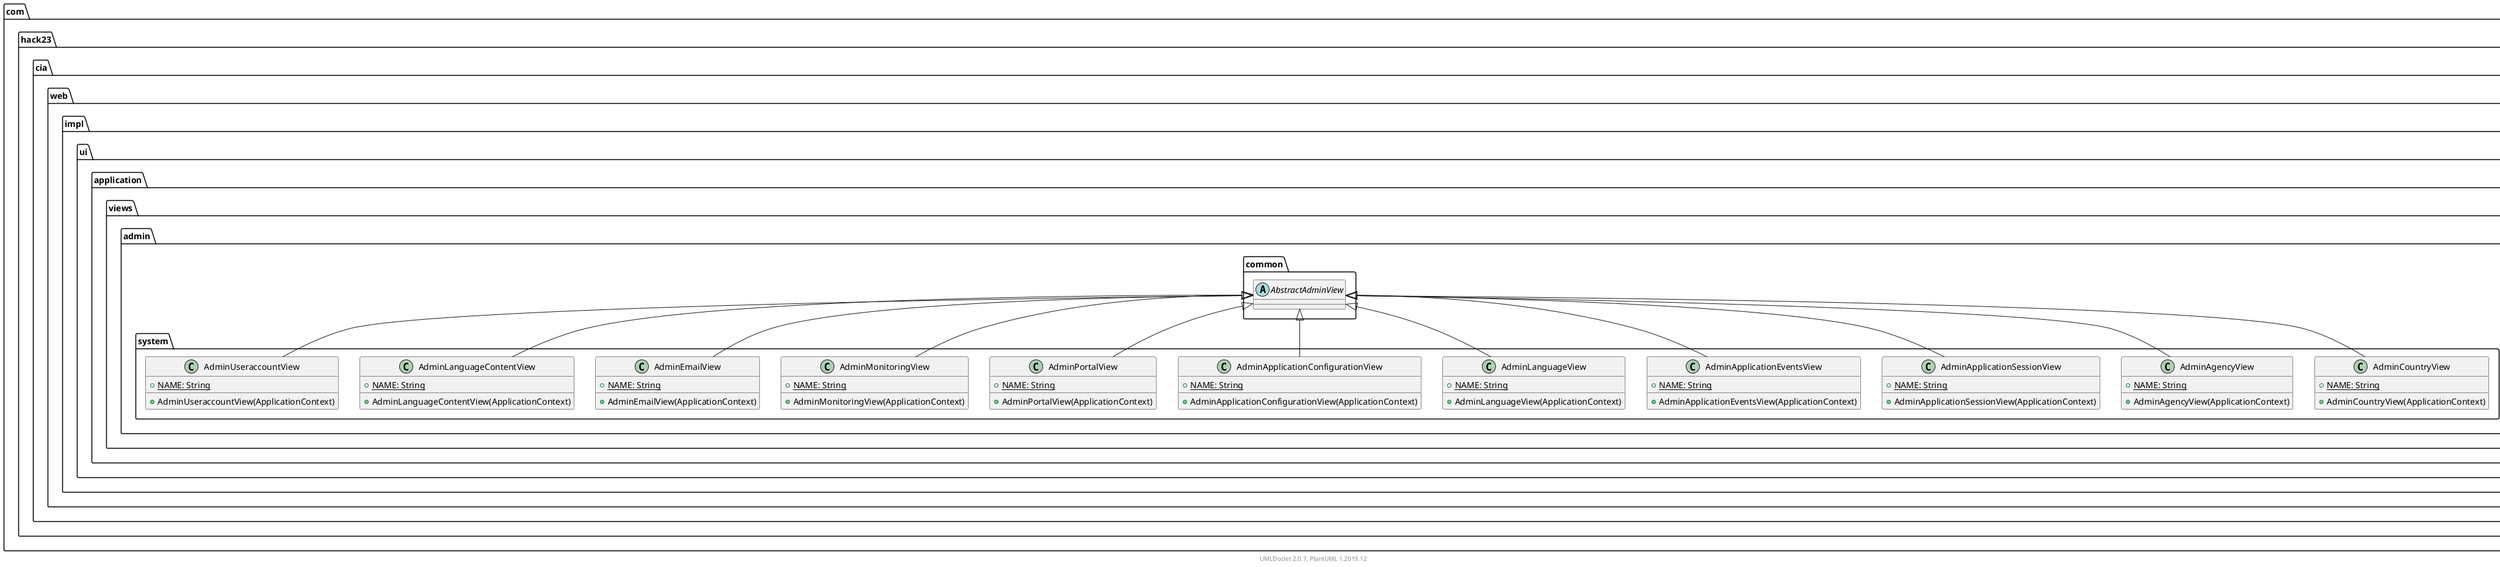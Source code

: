 @startuml
    namespace com.hack23.cia.web.impl.ui.application.views.admin.system {

        class AdminCountryView [[AdminCountryView.html]] {
            {static} +NAME: String
            +AdminCountryView(ApplicationContext)
        }

        class AdminAgencyView [[AdminAgencyView.html]] {
            {static} +NAME: String
            +AdminAgencyView(ApplicationContext)
        }

        class AdminApplicationSessionView [[AdminApplicationSessionView.html]] {
            {static} +NAME: String
            +AdminApplicationSessionView(ApplicationContext)
        }

        class AdminApplicationEventsView [[AdminApplicationEventsView.html]] {
            {static} +NAME: String
            +AdminApplicationEventsView(ApplicationContext)
        }

        class AdminLanguageView [[AdminLanguageView.html]] {
            {static} +NAME: String
            +AdminLanguageView(ApplicationContext)
        }

        class AdminApplicationConfigurationView [[AdminApplicationConfigurationView.html]] {
            {static} +NAME: String
            +AdminApplicationConfigurationView(ApplicationContext)
        }

        class AdminPortalView [[AdminPortalView.html]] {
            {static} +NAME: String
            +AdminPortalView(ApplicationContext)
        }

        class AdminMonitoringView [[AdminMonitoringView.html]] {
            {static} +NAME: String
            +AdminMonitoringView(ApplicationContext)
        }

        class AdminEmailView [[AdminEmailView.html]] {
            {static} +NAME: String
            +AdminEmailView(ApplicationContext)
        }

        class AdminLanguageContentView [[AdminLanguageContentView.html]] {
            {static} +NAME: String
            +AdminLanguageContentView(ApplicationContext)
        }

        class AdminUseraccountView [[AdminUseraccountView.html]] {
            {static} +NAME: String
            +AdminUseraccountView(ApplicationContext)
        }

        com.hack23.cia.web.impl.ui.application.views.admin.common.AbstractAdminView <|-- AdminCountryView
        com.hack23.cia.web.impl.ui.application.views.admin.common.AbstractAdminView <|-- AdminAgencyView
        com.hack23.cia.web.impl.ui.application.views.admin.common.AbstractAdminView <|-- AdminApplicationSessionView
        com.hack23.cia.web.impl.ui.application.views.admin.common.AbstractAdminView <|-- AdminApplicationEventsView
        com.hack23.cia.web.impl.ui.application.views.admin.common.AbstractAdminView <|-- AdminLanguageView
        com.hack23.cia.web.impl.ui.application.views.admin.common.AbstractAdminView <|-- AdminApplicationConfigurationView
        com.hack23.cia.web.impl.ui.application.views.admin.common.AbstractAdminView <|-- AdminPortalView
        com.hack23.cia.web.impl.ui.application.views.admin.common.AbstractAdminView <|-- AdminMonitoringView
        com.hack23.cia.web.impl.ui.application.views.admin.common.AbstractAdminView <|-- AdminEmailView
        com.hack23.cia.web.impl.ui.application.views.admin.common.AbstractAdminView <|-- AdminLanguageContentView
        com.hack23.cia.web.impl.ui.application.views.admin.common.AbstractAdminView <|-- AdminUseraccountView
    }

    namespace com.hack23.cia.web.impl.ui.application.views.admin.common {
        abstract class AbstractAdminView [[../common/AbstractAdminView.html]] {
        }
    }

    center footer UMLDoclet 2.0.7, PlantUML 1.2019.12
@enduml
